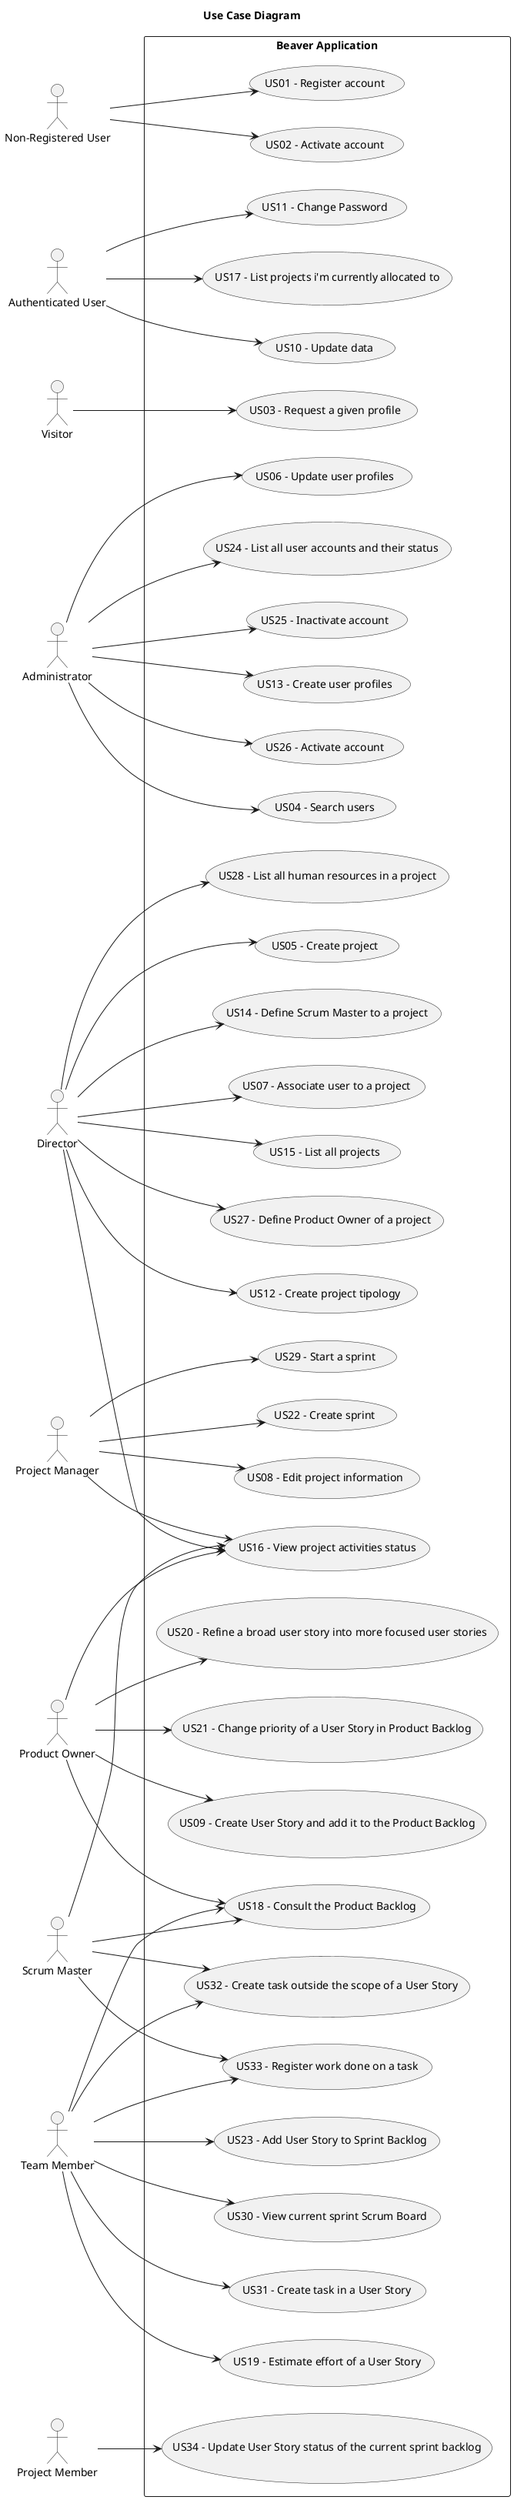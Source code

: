 @startuml
'https://plantuml.com/use-case-diagram

title Use Case Diagram

left to right direction
actor "Non-Registered User" as nUser
actor "Authenticated User" as aUser
actor "Visitor" as visitor
actor "Administrator" as admin
actor "Director" as director
actor "Project Manager" as pm
actor "Product Owner" as po
actor "Scrum Master" as sm
actor "Team Member" as tm
actor "Project Member" as pmb
rectangle "Beaver Application" {
  usecase "US01 - Register account" as UC1
  usecase "US02 - Activate account" as UC2
  usecase "US03 - Request a given profile" as UC3
  usecase "US04 - Search users" as UC4
  usecase "US05 - Create project" as UC5
  usecase "US06 - Update user profiles" as UC6
  usecase "US07 - Associate user to a project" as UC7
  usecase "US08 - Edit project information" as UC8
  usecase "US09 - Create User Story and add it to the Product Backlog" as UC9
  usecase "US10 - Update data" as UC10
  usecase "US11 - Change Password" as UC11
  usecase "US12 - Create project tipology" as UC12
  usecase "US13 - Create user profiles" as UC13
  usecase "US14 - Define Scrum Master to a project" as UC14
  usecase "US15 - List all projects" as UC15
  usecase "US16 - View project activities status" as UC16
  usecase "US17 - List projects i'm currently allocated to" as UC17
  usecase "US18 - Consult the Product Backlog" as UC18
  usecase "US19 - Estimate effort of a User Story" as UC19
  usecase "US20 - Refine a broad user story into more focused user stories" as UC20
  usecase "US21 - Change priority of a User Story in Product Backlog" as UC21
  usecase "US22 - Create sprint" as UC22
  usecase "US23 - Add User Story to Sprint Backlog" as UC23
  usecase "US24 - List all user accounts and their status" as UC24
  usecase "US25 - Inactivate account" as UC25
  usecase "US26 - Activate account" as UC26
  usecase "US27 - Define Product Owner of a project" as UC27
  usecase "US28 - List all human resources in a project" as UC28
  usecase "US29 - Start a sprint" as UC29
  usecase "US30 - View current sprint Scrum Board" as UC30
  usecase "US31 - Create task in a User Story" as UC31
  usecase "US32 - Create task outside the scope of a User Story" as UC32
  usecase "US33 - Register work done on a task" as UC33
  usecase "US34 - Update User Story status of the current sprint backlog" as UC34
}
nUser --> UC1
nUser --> UC2
visitor --> UC3
admin --> UC4
director --> UC5
admin --> UC6
director --> UC7
pm --> UC8
po --> UC9
aUser --> UC10
aUser --> UC11
director --> UC12
admin --> UC13
director --> UC14
director --> UC15
director --> UC16
pm --> UC16
po --> UC16
sm --> UC16
aUser --> UC17
po --> UC18
sm --> UC18
tm --> UC18
tm --> UC19
po --> UC20
po --> UC21
pm --> UC22
tm --> UC23
admin --> UC24
admin --> UC26
admin --> UC25
director --> UC27
director --> UC28
pm --> UC29
tm --> UC30
tm --> UC31
tm --> UC32
sm --> UC32
tm --> UC33
sm --> UC33
pmb --> UC34
@enduml